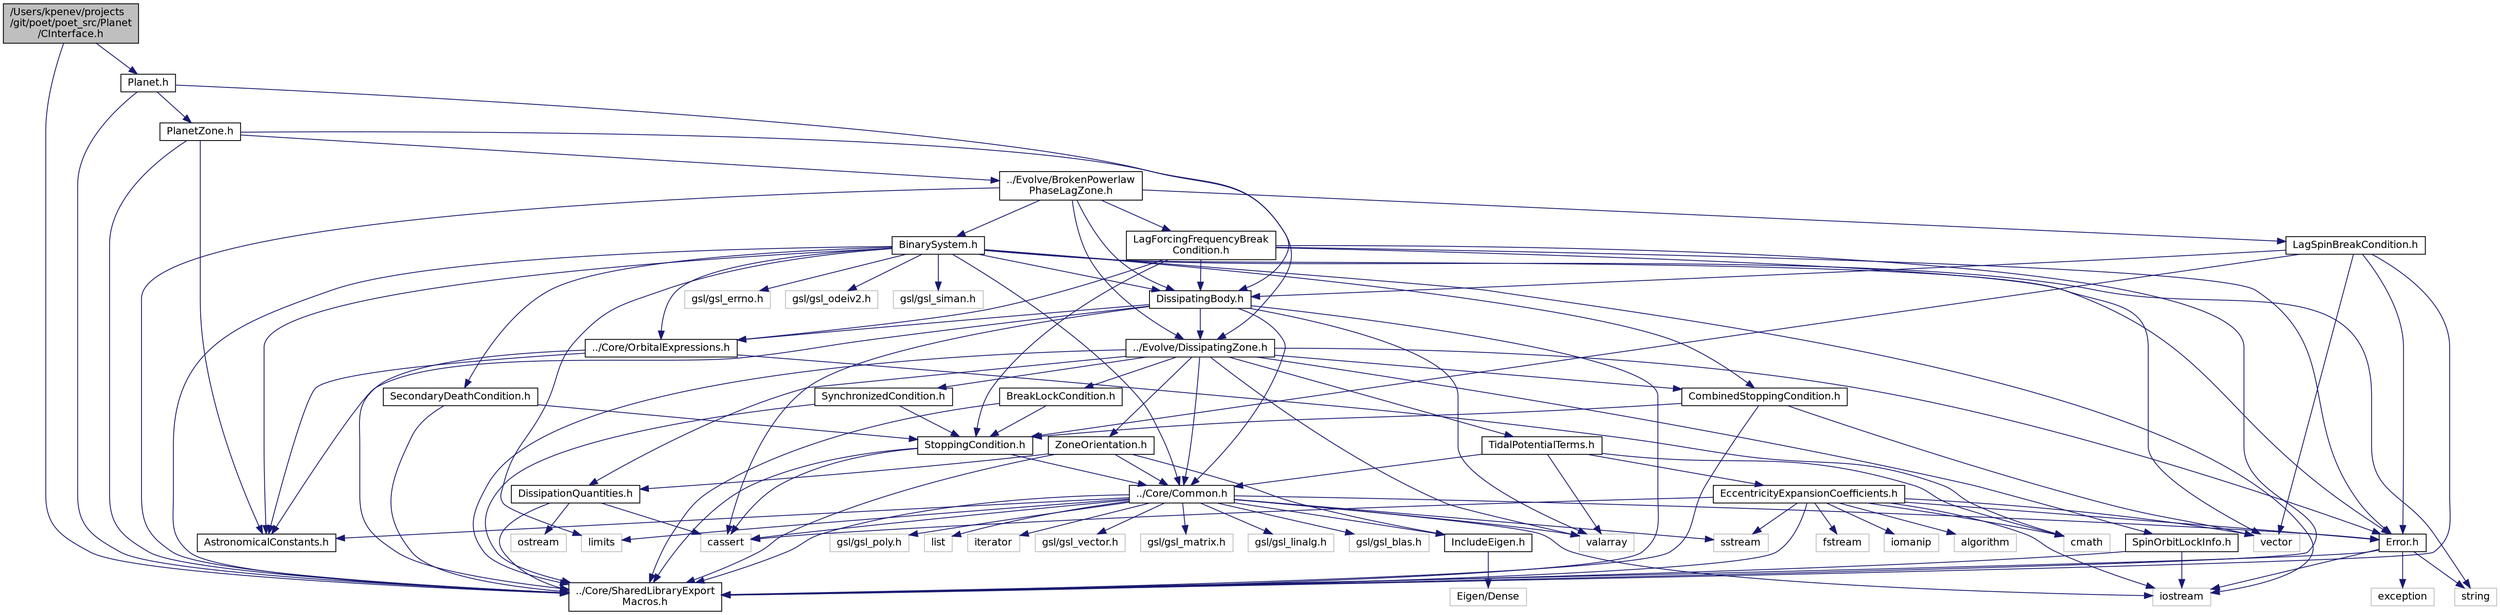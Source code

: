 digraph "/Users/kpenev/projects/git/poet/poet_src/Planet/CInterface.h"
{
 // INTERACTIVE_SVG=YES
  edge [fontname="Helvetica",fontsize="12",labelfontname="Helvetica",labelfontsize="12"];
  node [fontname="Helvetica",fontsize="12",shape=record];
  Node0 [label="/Users/kpenev/projects\l/git/poet/poet_src/Planet\l/CInterface.h",height=0.2,width=0.4,color="black", fillcolor="grey75", style="filled", fontcolor="black"];
  Node0 -> Node1 [color="midnightblue",fontsize="12",style="solid",fontname="Helvetica"];
  Node1 [label="../Core/SharedLibraryExport\lMacros.h",height=0.2,width=0.4,color="black", fillcolor="white", style="filled",URL="$SharedLibraryExportMacros_8h_source.html"];
  Node0 -> Node2 [color="midnightblue",fontsize="12",style="solid",fontname="Helvetica"];
  Node2 [label="Planet.h",height=0.2,width=0.4,color="black", fillcolor="white", style="filled",URL="$Planet_8h.html",tooltip="Declares a class for planets that are always locked to the orbit. "];
  Node2 -> Node1 [color="midnightblue",fontsize="12",style="solid",fontname="Helvetica"];
  Node2 -> Node3 [color="midnightblue",fontsize="12",style="solid",fontname="Helvetica"];
  Node3 [label="PlanetZone.h",height=0.2,width=0.4,color="black", fillcolor="white", style="filled",URL="$PlanetZone_8h.html",tooltip="Declares a class for the single zone of LockedPlanet objects. "];
  Node3 -> Node1 [color="midnightblue",fontsize="12",style="solid",fontname="Helvetica"];
  Node3 -> Node4 [color="midnightblue",fontsize="12",style="solid",fontname="Helvetica"];
  Node4 [label="../Evolve/DissipatingZone.h",height=0.2,width=0.4,color="black", fillcolor="white", style="filled",URL="$DissipatingZone_8h.html",tooltip="Declares a class representing one zone of a body dissipative to tidal distortions. "];
  Node4 -> Node5 [color="midnightblue",fontsize="12",style="solid",fontname="Helvetica"];
  Node5 [label="ZoneOrientation.h",height=0.2,width=0.4,color="black", fillcolor="white", style="filled",URL="$ZoneOrientation_8h.html",tooltip="Declares a class for orientations of zones of DissipatingBody objects. "];
  Node5 -> Node1 [color="midnightblue",fontsize="12",style="solid",fontname="Helvetica"];
  Node5 -> Node6 [color="midnightblue",fontsize="12",style="solid",fontname="Helvetica"];
  Node6 [label="DissipationQuantities.h",height=0.2,width=0.4,color="black", fillcolor="white", style="filled",URL="$DissipationQuantities_8h.html",tooltip="Declaration of enumerations of dissipation quantities and derivatives. "];
  Node6 -> Node1 [color="midnightblue",fontsize="12",style="solid",fontname="Helvetica"];
  Node6 -> Node7 [color="midnightblue",fontsize="12",style="solid",fontname="Helvetica"];
  Node7 [label="ostream",height=0.2,width=0.4,color="grey75", fillcolor="white", style="filled"];
  Node6 -> Node8 [color="midnightblue",fontsize="12",style="solid",fontname="Helvetica"];
  Node8 [label="cassert",height=0.2,width=0.4,color="grey75", fillcolor="white", style="filled"];
  Node5 -> Node9 [color="midnightblue",fontsize="12",style="solid",fontname="Helvetica"];
  Node9 [label="../Core/Common.h",height=0.2,width=0.4,color="black", fillcolor="white", style="filled",URL="$Core_2Common_8h.html",tooltip="Declaration of some general purpose utilities. "];
  Node9 -> Node10 [color="midnightblue",fontsize="12",style="solid",fontname="Helvetica"];
  Node10 [label="list",height=0.2,width=0.4,color="grey75", fillcolor="white", style="filled"];
  Node9 -> Node11 [color="midnightblue",fontsize="12",style="solid",fontname="Helvetica"];
  Node11 [label="valarray",height=0.2,width=0.4,color="grey75", fillcolor="white", style="filled"];
  Node9 -> Node12 [color="midnightblue",fontsize="12",style="solid",fontname="Helvetica"];
  Node12 [label="limits",height=0.2,width=0.4,color="grey75", fillcolor="white", style="filled"];
  Node9 -> Node13 [color="midnightblue",fontsize="12",style="solid",fontname="Helvetica"];
  Node13 [label="sstream",height=0.2,width=0.4,color="grey75", fillcolor="white", style="filled"];
  Node9 -> Node14 [color="midnightblue",fontsize="12",style="solid",fontname="Helvetica"];
  Node14 [label="iostream",height=0.2,width=0.4,color="grey75", fillcolor="white", style="filled"];
  Node9 -> Node15 [color="midnightblue",fontsize="12",style="solid",fontname="Helvetica"];
  Node15 [label="iterator",height=0.2,width=0.4,color="grey75", fillcolor="white", style="filled"];
  Node9 -> Node16 [color="midnightblue",fontsize="12",style="solid",fontname="Helvetica"];
  Node16 [label="gsl/gsl_vector.h",height=0.2,width=0.4,color="grey75", fillcolor="white", style="filled"];
  Node9 -> Node17 [color="midnightblue",fontsize="12",style="solid",fontname="Helvetica"];
  Node17 [label="gsl/gsl_matrix.h",height=0.2,width=0.4,color="grey75", fillcolor="white", style="filled"];
  Node9 -> Node18 [color="midnightblue",fontsize="12",style="solid",fontname="Helvetica"];
  Node18 [label="gsl/gsl_linalg.h",height=0.2,width=0.4,color="grey75", fillcolor="white", style="filled"];
  Node9 -> Node19 [color="midnightblue",fontsize="12",style="solid",fontname="Helvetica"];
  Node19 [label="gsl/gsl_blas.h",height=0.2,width=0.4,color="grey75", fillcolor="white", style="filled"];
  Node9 -> Node20 [color="midnightblue",fontsize="12",style="solid",fontname="Helvetica"];
  Node20 [label="gsl/gsl_poly.h",height=0.2,width=0.4,color="grey75", fillcolor="white", style="filled"];
  Node9 -> Node8 [color="midnightblue",fontsize="12",style="solid",fontname="Helvetica"];
  Node9 -> Node1 [color="midnightblue",fontsize="12",style="solid",fontname="Helvetica"];
  Node9 -> Node21 [color="midnightblue",fontsize="12",style="solid",fontname="Helvetica"];
  Node21 [label="Error.h",height=0.2,width=0.4,color="black", fillcolor="white", style="filled",URL="$Error_8h.html",tooltip="Defines the exception hierarchy used by this code. "];
  Node21 -> Node1 [color="midnightblue",fontsize="12",style="solid",fontname="Helvetica"];
  Node21 -> Node14 [color="midnightblue",fontsize="12",style="solid",fontname="Helvetica"];
  Node21 -> Node22 [color="midnightblue",fontsize="12",style="solid",fontname="Helvetica"];
  Node22 [label="exception",height=0.2,width=0.4,color="grey75", fillcolor="white", style="filled"];
  Node21 -> Node23 [color="midnightblue",fontsize="12",style="solid",fontname="Helvetica"];
  Node23 [label="string",height=0.2,width=0.4,color="grey75", fillcolor="white", style="filled"];
  Node9 -> Node24 [color="midnightblue",fontsize="12",style="solid",fontname="Helvetica"];
  Node24 [label="AstronomicalConstants.h",height=0.2,width=0.4,color="black", fillcolor="white", style="filled",URL="$AstronomicalConstants_8h.html",tooltip="Defines various astronomical constants. "];
  Node9 -> Node25 [color="midnightblue",fontsize="12",style="solid",fontname="Helvetica"];
  Node25 [label="IncludeEigen.h",height=0.2,width=0.4,color="black", fillcolor="white", style="filled",URL="$IncludeEigen_8h_source.html"];
  Node25 -> Node26 [color="midnightblue",fontsize="12",style="solid",fontname="Helvetica"];
  Node26 [label="Eigen/Dense",height=0.2,width=0.4,color="grey75", fillcolor="white", style="filled"];
  Node5 -> Node25 [color="midnightblue",fontsize="12",style="solid",fontname="Helvetica"];
  Node4 -> Node1 [color="midnightblue",fontsize="12",style="solid",fontname="Helvetica"];
  Node4 -> Node21 [color="midnightblue",fontsize="12",style="solid",fontname="Helvetica"];
  Node4 -> Node27 [color="midnightblue",fontsize="12",style="solid",fontname="Helvetica"];
  Node27 [label="TidalPotentialTerms.h",height=0.2,width=0.4,color="black", fillcolor="white", style="filled",URL="$TidalPotentialTerms_8h.html",tooltip="Declare an interface for evaluating the expansion of the tidal potential. "];
  Node27 -> Node28 [color="midnightblue",fontsize="12",style="solid",fontname="Helvetica"];
  Node28 [label="cmath",height=0.2,width=0.4,color="grey75", fillcolor="white", style="filled"];
  Node27 -> Node11 [color="midnightblue",fontsize="12",style="solid",fontname="Helvetica"];
  Node27 -> Node29 [color="midnightblue",fontsize="12",style="solid",fontname="Helvetica"];
  Node29 [label="EccentricityExpansionCoefficients.h",height=0.2,width=0.4,color="black", fillcolor="white", style="filled",URL="$EccentricityExpansionCoefficients_8h.html",tooltip="Declares a class which provides the [  coefficients]{InclinationEccentricity_pms1}. "];
  Node29 -> Node1 [color="midnightblue",fontsize="12",style="solid",fontname="Helvetica"];
  Node29 -> Node21 [color="midnightblue",fontsize="12",style="solid",fontname="Helvetica"];
  Node29 -> Node30 [color="midnightblue",fontsize="12",style="solid",fontname="Helvetica"];
  Node30 [label="vector",height=0.2,width=0.4,color="grey75", fillcolor="white", style="filled"];
  Node29 -> Node31 [color="midnightblue",fontsize="12",style="solid",fontname="Helvetica"];
  Node31 [label="fstream",height=0.2,width=0.4,color="grey75", fillcolor="white", style="filled"];
  Node29 -> Node32 [color="midnightblue",fontsize="12",style="solid",fontname="Helvetica"];
  Node32 [label="iomanip",height=0.2,width=0.4,color="grey75", fillcolor="white", style="filled"];
  Node29 -> Node28 [color="midnightblue",fontsize="12",style="solid",fontname="Helvetica"];
  Node29 -> Node14 [color="midnightblue",fontsize="12",style="solid",fontname="Helvetica"];
  Node29 -> Node13 [color="midnightblue",fontsize="12",style="solid",fontname="Helvetica"];
  Node29 -> Node8 [color="midnightblue",fontsize="12",style="solid",fontname="Helvetica"];
  Node29 -> Node33 [color="midnightblue",fontsize="12",style="solid",fontname="Helvetica"];
  Node33 [label="algorithm",height=0.2,width=0.4,color="grey75", fillcolor="white", style="filled"];
  Node27 -> Node9 [color="midnightblue",fontsize="12",style="solid",fontname="Helvetica"];
  Node4 -> Node6 [color="midnightblue",fontsize="12",style="solid",fontname="Helvetica"];
  Node4 -> Node34 [color="midnightblue",fontsize="12",style="solid",fontname="Helvetica"];
  Node34 [label="SpinOrbitLockInfo.h",height=0.2,width=0.4,color="black", fillcolor="white", style="filled",URL="$SpinOrbitLockInfo_8h.html",tooltip="Defines the SpinOrbitLockInfo class. "];
  Node34 -> Node1 [color="midnightblue",fontsize="12",style="solid",fontname="Helvetica"];
  Node34 -> Node14 [color="midnightblue",fontsize="12",style="solid",fontname="Helvetica"];
  Node4 -> Node35 [color="midnightblue",fontsize="12",style="solid",fontname="Helvetica"];
  Node35 [label="CombinedStoppingCondition.h",height=0.2,width=0.4,color="black", fillcolor="white", style="filled",URL="$CombinedStoppingCondition_8h.html",tooltip="Declares a class for a stopping condition that combines other stopping conditions. "];
  Node35 -> Node1 [color="midnightblue",fontsize="12",style="solid",fontname="Helvetica"];
  Node35 -> Node36 [color="midnightblue",fontsize="12",style="solid",fontname="Helvetica"];
  Node36 [label="StoppingCondition.h",height=0.2,width=0.4,color="black", fillcolor="white", style="filled",URL="$StoppingCondition_8h.html",tooltip="Defines the various stopping conditions needed by OrbitSolver. "];
  Node36 -> Node1 [color="midnightblue",fontsize="12",style="solid",fontname="Helvetica"];
  Node36 -> Node9 [color="midnightblue",fontsize="12",style="solid",fontname="Helvetica"];
  Node36 -> Node8 [color="midnightblue",fontsize="12",style="solid",fontname="Helvetica"];
  Node35 -> Node30 [color="midnightblue",fontsize="12",style="solid",fontname="Helvetica"];
  Node4 -> Node37 [color="midnightblue",fontsize="12",style="solid",fontname="Helvetica"];
  Node37 [label="BreakLockCondition.h",height=0.2,width=0.4,color="black", fillcolor="white", style="filled",URL="$BreakLockCondition_8h.html",tooltip="Declares a class for a stopping condition monitoring when a locked zone loses the lock..."];
  Node37 -> Node1 [color="midnightblue",fontsize="12",style="solid",fontname="Helvetica"];
  Node37 -> Node36 [color="midnightblue",fontsize="12",style="solid",fontname="Helvetica"];
  Node4 -> Node38 [color="midnightblue",fontsize="12",style="solid",fontname="Helvetica"];
  Node38 [label="SynchronizedCondition.h",height=0.2,width=0.4,color="black", fillcolor="white", style="filled",URL="$SynchronizedCondition_8h.html",tooltip="Declares a stopping condition monitoring spin-orbit synchronization. "];
  Node38 -> Node1 [color="midnightblue",fontsize="12",style="solid",fontname="Helvetica"];
  Node38 -> Node36 [color="midnightblue",fontsize="12",style="solid",fontname="Helvetica"];
  Node4 -> Node9 [color="midnightblue",fontsize="12",style="solid",fontname="Helvetica"];
  Node4 -> Node11 [color="midnightblue",fontsize="12",style="solid",fontname="Helvetica"];
  Node3 -> Node24 [color="midnightblue",fontsize="12",style="solid",fontname="Helvetica"];
  Node3 -> Node39 [color="midnightblue",fontsize="12",style="solid",fontname="Helvetica"];
  Node39 [label="../Evolve/BrokenPowerlaw\lPhaseLagZone.h",height=0.2,width=0.4,color="black", fillcolor="white", style="filled",URL="$BrokenPowerlawPhaseLagZone_8h.html",tooltip="Declares the class that provides the phase lag function to DissipatingZone objects. "];
  Node39 -> Node1 [color="midnightblue",fontsize="12",style="solid",fontname="Helvetica"];
  Node39 -> Node4 [color="midnightblue",fontsize="12",style="solid",fontname="Helvetica"];
  Node39 -> Node40 [color="midnightblue",fontsize="12",style="solid",fontname="Helvetica"];
  Node40 [label="DissipatingBody.h",height=0.2,width=0.4,color="black", fillcolor="white", style="filled",URL="$DissipatingBody_8h.html",tooltip="Declares the DissipatingBody class. "];
  Node40 -> Node1 [color="midnightblue",fontsize="12",style="solid",fontname="Helvetica"];
  Node40 -> Node4 [color="midnightblue",fontsize="12",style="solid",fontname="Helvetica"];
  Node40 -> Node41 [color="midnightblue",fontsize="12",style="solid",fontname="Helvetica"];
  Node41 [label="../Core/OrbitalExpressions.h",height=0.2,width=0.4,color="black", fillcolor="white", style="filled",URL="$OrbitalExpressions_8h.html",tooltip="A collection of functions which calculate various quantities for two body orbits. ..."];
  Node41 -> Node1 [color="midnightblue",fontsize="12",style="solid",fontname="Helvetica"];
  Node41 -> Node28 [color="midnightblue",fontsize="12",style="solid",fontname="Helvetica"];
  Node41 -> Node24 [color="midnightblue",fontsize="12",style="solid",fontname="Helvetica"];
  Node40 -> Node24 [color="midnightblue",fontsize="12",style="solid",fontname="Helvetica"];
  Node40 -> Node9 [color="midnightblue",fontsize="12",style="solid",fontname="Helvetica"];
  Node40 -> Node11 [color="midnightblue",fontsize="12",style="solid",fontname="Helvetica"];
  Node40 -> Node8 [color="midnightblue",fontsize="12",style="solid",fontname="Helvetica"];
  Node39 -> Node42 [color="midnightblue",fontsize="12",style="solid",fontname="Helvetica"];
  Node42 [label="BinarySystem.h",height=0.2,width=0.4,color="black", fillcolor="white", style="filled",URL="$BinarySystem_8h.html",tooltip="Defines the BinarySystem class. "];
  Node42 -> Node1 [color="midnightblue",fontsize="12",style="solid",fontname="Helvetica"];
  Node42 -> Node40 [color="midnightblue",fontsize="12",style="solid",fontname="Helvetica"];
  Node42 -> Node35 [color="midnightblue",fontsize="12",style="solid",fontname="Helvetica"];
  Node42 -> Node43 [color="midnightblue",fontsize="12",style="solid",fontname="Helvetica"];
  Node43 [label="SecondaryDeathCondition.h",height=0.2,width=0.4,color="black", fillcolor="white", style="filled",URL="$SecondaryDeathCondition_8h.html",tooltip="Declares a stopping condition class monitoring for the death of the secondary object. "];
  Node43 -> Node1 [color="midnightblue",fontsize="12",style="solid",fontname="Helvetica"];
  Node43 -> Node36 [color="midnightblue",fontsize="12",style="solid",fontname="Helvetica"];
  Node42 -> Node24 [color="midnightblue",fontsize="12",style="solid",fontname="Helvetica"];
  Node42 -> Node9 [color="midnightblue",fontsize="12",style="solid",fontname="Helvetica"];
  Node42 -> Node41 [color="midnightblue",fontsize="12",style="solid",fontname="Helvetica"];
  Node42 -> Node21 [color="midnightblue",fontsize="12",style="solid",fontname="Helvetica"];
  Node42 -> Node44 [color="midnightblue",fontsize="12",style="solid",fontname="Helvetica"];
  Node44 [label="gsl/gsl_errno.h",height=0.2,width=0.4,color="grey75", fillcolor="white", style="filled"];
  Node42 -> Node45 [color="midnightblue",fontsize="12",style="solid",fontname="Helvetica"];
  Node45 [label="gsl/gsl_odeiv2.h",height=0.2,width=0.4,color="grey75", fillcolor="white", style="filled"];
  Node42 -> Node46 [color="midnightblue",fontsize="12",style="solid",fontname="Helvetica"];
  Node46 [label="gsl/gsl_siman.h",height=0.2,width=0.4,color="grey75", fillcolor="white", style="filled"];
  Node42 -> Node23 [color="midnightblue",fontsize="12",style="solid",fontname="Helvetica"];
  Node42 -> Node12 [color="midnightblue",fontsize="12",style="solid",fontname="Helvetica"];
  Node42 -> Node14 [color="midnightblue",fontsize="12",style="solid",fontname="Helvetica"];
  Node39 -> Node47 [color="midnightblue",fontsize="12",style="solid",fontname="Helvetica"];
  Node47 [label="LagForcingFrequencyBreak\lCondition.h",height=0.2,width=0.4,color="black", fillcolor="white", style="filled",URL="$LagForcingFrequencyBreakCondition_8h.html",tooltip="Declares a stopping condition satisfied when a forcing frequency reaches a critical value..."];
  Node47 -> Node1 [color="midnightblue",fontsize="12",style="solid",fontname="Helvetica"];
  Node47 -> Node36 [color="midnightblue",fontsize="12",style="solid",fontname="Helvetica"];
  Node47 -> Node40 [color="midnightblue",fontsize="12",style="solid",fontname="Helvetica"];
  Node47 -> Node41 [color="midnightblue",fontsize="12",style="solid",fontname="Helvetica"];
  Node47 -> Node21 [color="midnightblue",fontsize="12",style="solid",fontname="Helvetica"];
  Node47 -> Node30 [color="midnightblue",fontsize="12",style="solid",fontname="Helvetica"];
  Node39 -> Node48 [color="midnightblue",fontsize="12",style="solid",fontname="Helvetica"];
  Node48 [label="LagSpinBreakCondition.h",height=0.2,width=0.4,color="black", fillcolor="white", style="filled",URL="$LagSpinBreakCondition_8h.html",tooltip="Declares a stopping condition monitoring for critical spin frequencies. "];
  Node48 -> Node1 [color="midnightblue",fontsize="12",style="solid",fontname="Helvetica"];
  Node48 -> Node36 [color="midnightblue",fontsize="12",style="solid",fontname="Helvetica"];
  Node48 -> Node40 [color="midnightblue",fontsize="12",style="solid",fontname="Helvetica"];
  Node48 -> Node21 [color="midnightblue",fontsize="12",style="solid",fontname="Helvetica"];
  Node48 -> Node30 [color="midnightblue",fontsize="12",style="solid",fontname="Helvetica"];
  Node2 -> Node40 [color="midnightblue",fontsize="12",style="solid",fontname="Helvetica"];
}
